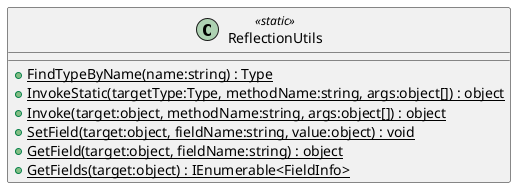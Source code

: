 @startuml
class ReflectionUtils <<static>> {
    + {static} FindTypeByName(name:string) : Type
    + {static} InvokeStatic(targetType:Type, methodName:string, args:object[]) : object
    + {static} Invoke(target:object, methodName:string, args:object[]) : object
    + {static} SetField(target:object, fieldName:string, value:object) : void
    + {static} GetField(target:object, fieldName:string) : object
    + {static} GetFields(target:object) : IEnumerable<FieldInfo>
}
@enduml
